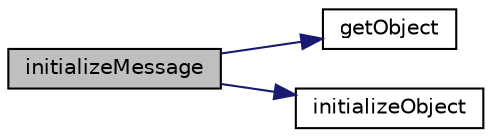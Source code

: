 digraph G
{
  edge [fontname="Helvetica",fontsize="10",labelfontname="Helvetica",labelfontsize="10"];
  node [fontname="Helvetica",fontsize="10",shape=record];
  rankdir=LR;
  Node1 [label="initializeMessage",height=0.2,width=0.4,color="black", fillcolor="grey75", style="filled" fontcolor="black"];
  Node1 -> Node2 [color="midnightblue",fontsize="10",style="solid",fontname="Helvetica"];
  Node2 [label="getObject",height=0.2,width=0.4,color="black", fillcolor="white", style="filled",URL="$_m_i_object_8c.html#a0f72e3416dc7f6c52cfb1bf49baac3f2",tooltip="Gets a Object."];
  Node1 -> Node3 [color="midnightblue",fontsize="10",style="solid",fontname="Helvetica"];
  Node3 [label="initializeObject",height=0.2,width=0.4,color="black", fillcolor="white", style="filled",URL="$_m_i_object_8c.html#a4406bd378c1214af5b4cff0eeed6dbf0",tooltip="Initialises a Object."];
}
